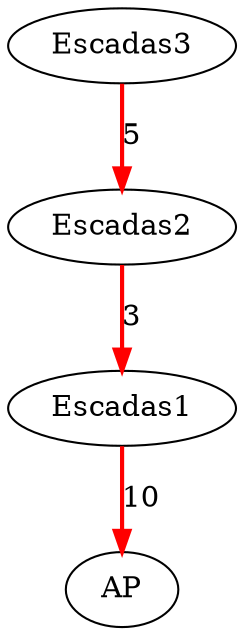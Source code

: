 digraph G {
  "Escadas3" [label="Escadas3"];
  "Escadas2" [label="Escadas2"];
  "Escadas1" [label="Escadas1"];
  "AP" [label="AP"];
  "Escadas3" -> "Escadas2" [label="5", color=red, penwidth=2.0];
  "Escadas2" -> "Escadas1" [label="3", color=red, penwidth=2.0];
  "Escadas1" -> "AP" [label="10", color=red, penwidth=2.0];
}
